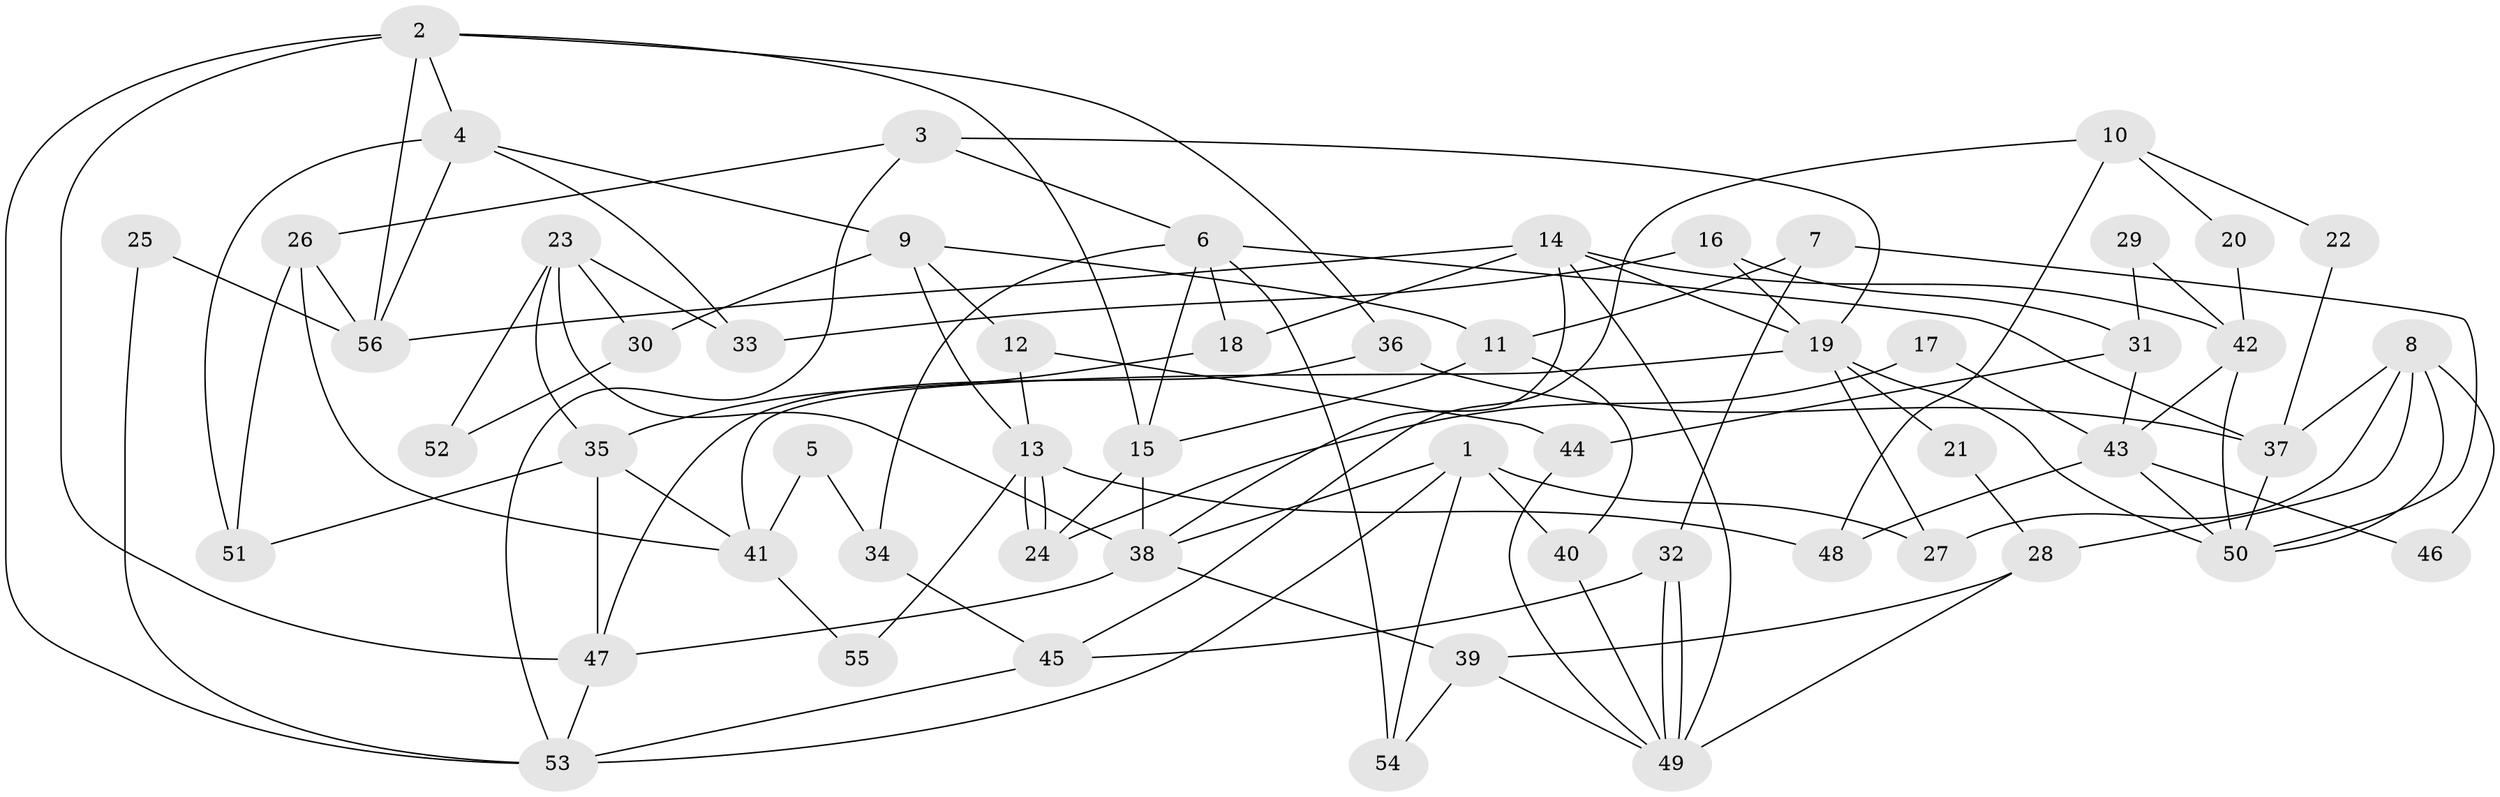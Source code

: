 // coarse degree distribution, {6: 0.1282051282051282, 8: 0.07692307692307693, 4: 0.20512820512820512, 5: 0.20512820512820512, 7: 0.07692307692307693, 3: 0.15384615384615385, 10: 0.02564102564102564, 2: 0.10256410256410256, 1: 0.02564102564102564}
// Generated by graph-tools (version 1.1) at 2025/24/03/03/25 07:24:02]
// undirected, 56 vertices, 112 edges
graph export_dot {
graph [start="1"]
  node [color=gray90,style=filled];
  1;
  2;
  3;
  4;
  5;
  6;
  7;
  8;
  9;
  10;
  11;
  12;
  13;
  14;
  15;
  16;
  17;
  18;
  19;
  20;
  21;
  22;
  23;
  24;
  25;
  26;
  27;
  28;
  29;
  30;
  31;
  32;
  33;
  34;
  35;
  36;
  37;
  38;
  39;
  40;
  41;
  42;
  43;
  44;
  45;
  46;
  47;
  48;
  49;
  50;
  51;
  52;
  53;
  54;
  55;
  56;
  1 -- 38;
  1 -- 54;
  1 -- 27;
  1 -- 40;
  1 -- 53;
  2 -- 53;
  2 -- 36;
  2 -- 4;
  2 -- 15;
  2 -- 47;
  2 -- 56;
  3 -- 53;
  3 -- 26;
  3 -- 6;
  3 -- 19;
  4 -- 56;
  4 -- 9;
  4 -- 33;
  4 -- 51;
  5 -- 41;
  5 -- 34;
  6 -- 18;
  6 -- 15;
  6 -- 34;
  6 -- 37;
  6 -- 54;
  7 -- 11;
  7 -- 50;
  7 -- 32;
  8 -- 28;
  8 -- 27;
  8 -- 37;
  8 -- 46;
  8 -- 50;
  9 -- 11;
  9 -- 12;
  9 -- 13;
  9 -- 30;
  10 -- 48;
  10 -- 45;
  10 -- 20;
  10 -- 22;
  11 -- 40;
  11 -- 15;
  12 -- 13;
  12 -- 44;
  13 -- 24;
  13 -- 24;
  13 -- 48;
  13 -- 55;
  14 -- 38;
  14 -- 19;
  14 -- 18;
  14 -- 42;
  14 -- 49;
  14 -- 56;
  15 -- 24;
  15 -- 38;
  16 -- 19;
  16 -- 31;
  16 -- 33;
  17 -- 43;
  17 -- 24;
  18 -- 35;
  19 -- 50;
  19 -- 21;
  19 -- 27;
  19 -- 41;
  20 -- 42;
  21 -- 28;
  22 -- 37;
  23 -- 38;
  23 -- 33;
  23 -- 30;
  23 -- 35;
  23 -- 52;
  25 -- 53;
  25 -- 56;
  26 -- 51;
  26 -- 56;
  26 -- 41;
  28 -- 49;
  28 -- 39;
  29 -- 31;
  29 -- 42;
  30 -- 52;
  31 -- 44;
  31 -- 43;
  32 -- 49;
  32 -- 49;
  32 -- 45;
  34 -- 45;
  35 -- 41;
  35 -- 47;
  35 -- 51;
  36 -- 47;
  36 -- 37;
  37 -- 50;
  38 -- 47;
  38 -- 39;
  39 -- 49;
  39 -- 54;
  40 -- 49;
  41 -- 55;
  42 -- 50;
  42 -- 43;
  43 -- 50;
  43 -- 46;
  43 -- 48;
  44 -- 49;
  45 -- 53;
  47 -- 53;
}
